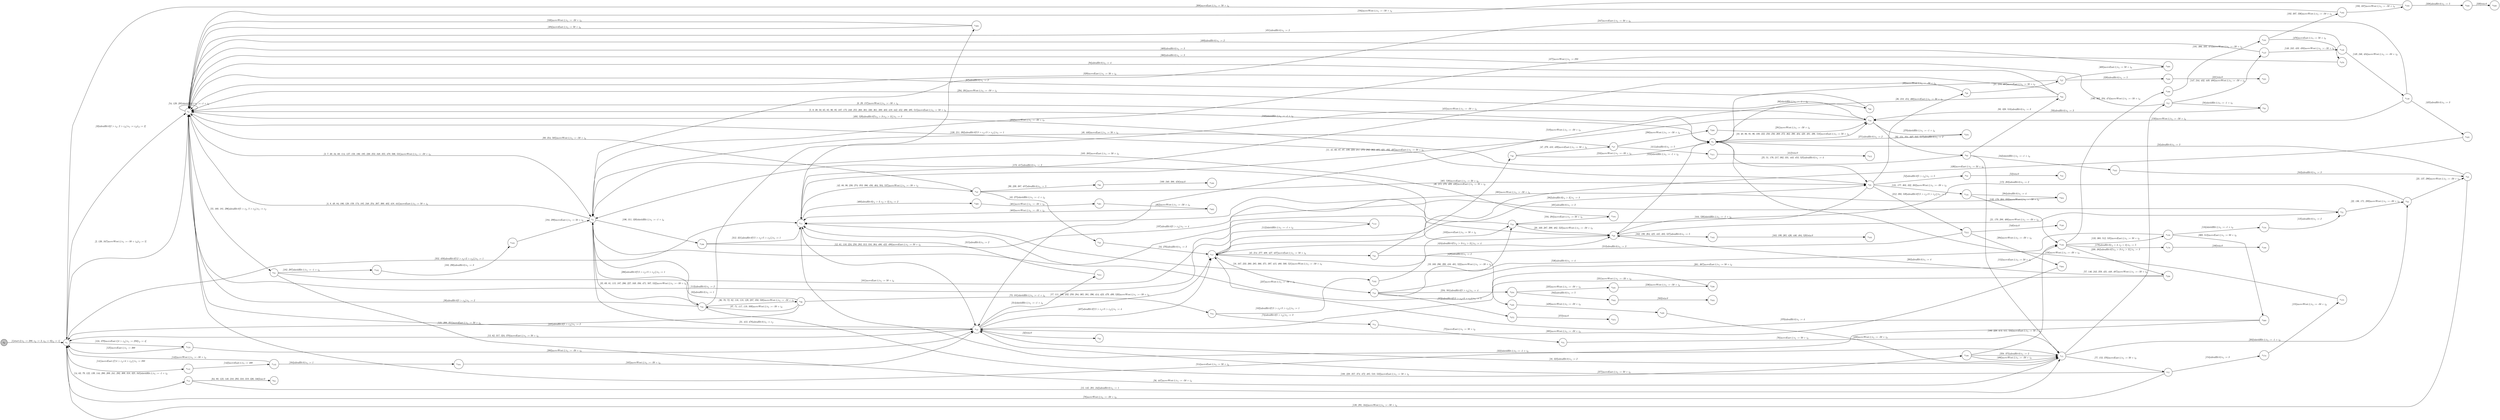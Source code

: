 digraph EFSM{
  graph [rankdir="LR", fontname="Latin Modern Math"];
  node [color="black", fillcolor="white", shape="circle", style="filled", fontname="Latin Modern Math"];
  edge [fontname="Latin Modern Math"];

  s0[fillcolor="gray", label=<s<sub>0</sub>>];
  s1[label=<s<sub>1</sub>>];
  s2[label=<s<sub>2</sub>>];
  s3[label=<s<sub>3</sub>>];
  s5[label=<s<sub>5</sub>>];
  s10[label=<s<sub>10</sub>>];
  s11[label=<s<sub>11</sub>>];
  s12[label=<s<sub>12</sub>>];
  s14[label=<s<sub>14</sub>>];
  s15[label=<s<sub>15</sub>>];
  s17[label=<s<sub>17</sub>>];
  s18[label=<s<sub>18</sub>>];
  s19[label=<s<sub>19</sub>>];
  s20[label=<s<sub>20</sub>>];
  s21[label=<s<sub>21</sub>>];
  s22[label=<s<sub>22</sub>>];
  s23[label=<s<sub>23</sub>>];
  s25[label=<s<sub>25</sub>>];
  s26[label=<s<sub>26</sub>>];
  s27[label=<s<sub>27</sub>>];
  s32[label=<s<sub>32</sub>>];
  s35[label=<s<sub>35</sub>>];
  s36[label=<s<sub>36</sub>>];
  s42[label=<s<sub>42</sub>>];
  s43[label=<s<sub>43</sub>>];
  s45[label=<s<sub>45</sub>>];
  s46[label=<s<sub>46</sub>>];
  s47[label=<s<sub>47</sub>>];
  s52[label=<s<sub>52</sub>>];
  s53[label=<s<sub>53</sub>>];
  s55[label=<s<sub>55</sub>>];
  s57[label=<s<sub>57</sub>>];
  s58[label=<s<sub>58</sub>>];
  s64[label=<s<sub>64</sub>>];
  s66[label=<s<sub>66</sub>>];
  s73[label=<s<sub>73</sub>>];
  s74[label=<s<sub>74</sub>>];
  s75[label=<s<sub>75</sub>>];
  s77[label=<s<sub>77</sub>>];
  s92[label=<s<sub>92</sub>>];
  s93[label=<s<sub>93</sub>>];
  s99[label=<s<sub>99</sub>>];
  s100[label=<s<sub>100</sub>>];
  s102[label=<s<sub>102</sub>>];
  s104[label=<s<sub>104</sub>>];
  s112[label=<s<sub>112</sub>>];
  s124[label=<s<sub>124</sub>>];
  s131[label=<s<sub>131</sub>>];
  s132[label=<s<sub>132</sub>>];
  s133[label=<s<sub>133</sub>>];
  s134[label=<s<sub>134</sub>>];
  s141[label=<s<sub>141</sub>>];
  s142[label=<s<sub>142</sub>>];
  s147[label=<s<sub>147</sub>>];
  s148[label=<s<sub>148</sub>>];
  s149[label=<s<sub>149</sub>>];
  s154[label=<s<sub>154</sub>>];
  s155[label=<s<sub>155</sub>>];
  s162[label=<s<sub>162</sub>>];
  s163[label=<s<sub>163</sub>>];
  s164[label=<s<sub>164</sub>>];
  s179[label=<s<sub>179</sub>>];
  s180[label=<s<sub>180</sub>>];
  s182[label=<s<sub>182</sub>>];
  s183[label=<s<sub>183</sub>>];
  s188[label=<s<sub>188</sub>>];
  s190[label=<s<sub>190</sub>>];
  s191[label=<s<sub>191</sub>>];
  s192[label=<s<sub>192</sub>>];
  s193[label=<s<sub>193</sub>>];
  s196[label=<s<sub>196</sub>>];
  s212[label=<s<sub>212</sub>>];
  s220[label=<s<sub>220</sub>>];
  s221[label=<s<sub>221</sub>>];
  s230[label=<s<sub>230</sub>>];
  s234[label=<s<sub>234</sub>>];
  s235[label=<s<sub>235</sub>>];
  s236[label=<s<sub>236</sub>>];
  s270[label=<s<sub>270</sub>>];
  s280[label=<s<sub>280</sub>>];
  s314[label=<s<sub>314</sub>>];
  s338[label=<s<sub>338</sub>>];
  s339[label=<s<sub>339</sub>>];
  s342[label=<s<sub>342</sub>>];
  s369[label=<s<sub>369</sub>>];
  s372[label=<s<sub>372</sub>>];
  s373[label=<s<sub>373</sub>>];
  s384[label=<s<sub>384</sub>>];
  s394[label=<s<sub>394</sub>>];
  s411[label=<s<sub>411</sub>>];
  s412[label=<s<sub>412</sub>>];
  s428[label=<s<sub>428</sub>>];
  s429[label=<s<sub>429</sub>>];
  s435[label=<s<sub>435</sub>>];
  s460[label=<s<sub>460</sub>>];
  s461[label=<s<sub>461</sub>>];
  s462[label=<s<sub>462</sub>>];
  s468[label=<s<sub>468</sub>>];
  s476[label=<s<sub>476</sub>>];
  s493[label=<s<sub>493</sub>>];
  s502[label=<s<sub>502</sub>>];
  s503[label=<s<sub>503</sub>>];
  s540[label=<s<sub>540</sub>>];

  s0->s1[label=<<i> [1]start:2/o<sub>1</sub> := 200, o<sub>2</sub> := 3, o<sub>3</sub> := 0&#91;r<sub>2</sub> := 1&#93;</i>>];
  s14->s15[label=<<i> [15, 145, 201, 242]alienHit:0/o<sub>1</sub> := 1</i>>];
  s15->s12[label=<<i> [16, 323]alienHit:0/o<sub>1</sub> := 2</i>>];
  s23->s5[label=<<i> [24]alienHit:0/o<sub>1</sub> := 3</i>>];
  s27->s5[label=<<i> [28]moveWest:1/o<sub>1</sub> := -50 + i<sub>0</sub></i>>];
  s5->s2[label=<<i> [6, 29, 157]moveWest:1/o<sub>1</sub> := -50 + i<sub>0</sub></i>>];
  s12->s32[label=<<i> [32]win:0</i>>];
  s1->s2[label=<<i> [33]alienHit:0&#91;2 &gt; r<sub>2</sub>, 2 &gt; r<sub>2</sub>&#93;/o<sub>1</sub> := r<sub>2</sub>&#91;r<sub>2</sub> := 2&#93;</i>>];
  s35->s2[label=<<i> [38]alienHit:0&#91;5 &gt; r<sub>2</sub>&#93;/o<sub>1</sub> := 2</i>>];
  s42->s43[label=<<i> [43, 275]shieldHit:1/o<sub>1</sub> := -1 + i<sub>0</sub></i>>];
  s43->s17[label=<<i> [44, 276]alienHit:0/o<sub>1</sub> := 3</i>>];
  s47->s3[label=<<i> [48, 440]moveEast:1/o<sub>1</sub> := 50 + i<sub>0</sub></i>>];
  s25->s52[label=<<i> [52]alienHit:0&#91;5 &gt; r<sub>2</sub>&#93;/o<sub>1</sub> := 5</i>>];
  s52->s53[label=<<i> [53]win:0</i>>];
  s55->s15[label=<<i> [56, 447]moveWest:1/o<sub>1</sub> := -50 + i<sub>0</sub></i>>];
  s57->s58[label=<<i> [58]shieldHit:1/o<sub>1</sub> := -1 + i<sub>0</sub></i>>];
  s58->s10[label=<<i> [59]alienHit:0/o<sub>1</sub> := 3</i>>];
  s10->s11[label=<<i> [11, 41, 60, 87, 97, 109, 223, 257, 273, 282, 363, 405, 421, 492, 497]moveEast:1/o<sub>1</sub> := 50 + i<sub>0</sub></i>>];
  s5->s66[label=<<i> [66]shieldHit:1/o<sub>1</sub> := -1 + i<sub>0</sub></i>>];
  s66->s2[label=<<i> [67]alienHit:0/o<sub>1</sub> := 2</i>>];
  s36->s73[label=<<i> [73, 101]shieldHit:1/o<sub>1</sub> := -1 + i<sub>0</sub></i>>];
  s73->s74[label=<<i> [74]alienHit:0&#91;5 &gt; r<sub>2</sub>&#93;/o<sub>1</sub> := 3</i>>];
  s74->s75[label=<<i> [75]moveEast:1/o<sub>1</sub> := 50 + i<sub>0</sub></i>>];
  s75->s15[label=<<i> [76]moveEast:1/o<sub>1</sub> := 50 + i<sub>0</sub></i>>];
  s77->s1[label=<<i> [78]moveWest:1/o<sub>1</sub> := -50 + i<sub>0</sub></i>>];
  s36->s3[label=<<i> [83]alienHit:0/o<sub>1</sub> := 1</i>>];
  s93->s2[label=<<i> [94]alienHit:0/o<sub>1</sub> := 4</i>>];
  s73->s102[label=<<i> [102]alienHit:0&#91;!(5 &gt; r<sub>2</sub>&or;5 &gt; r<sub>2</sub>)&#93;/o<sub>1</sub> := 1</i>>];
  s102->s19[label=<<i> [103]moveEast:1/o<sub>1</sub> := 50 + i<sub>0</sub></i>>];
  s19->s104[label=<<i> [104, 204]moveEast:1/o<sub>1</sub> := 50 + i<sub>0</sub></i>>];
  s104->s3[label=<<i> [105, 205]moveEast:1/o<sub>1</sub> := 50 + i<sub>0</sub></i>>];
  s17->s112[label=<<i> [112]shieldHit:1/o<sub>1</sub> := -1 + i<sub>0</sub></i>>];
  s112->s2[label=<<i> [113]alienHit:0/o<sub>1</sub> := 2</i>>];
  s36->s35[label=<<i> [37, 71, 117, 119, 509]moveWest:1/o<sub>1</sub> := -50 + i<sub>0</sub></i>>];
  s35->s36[label=<<i> [36, 70, 72, 82, 116, 118, 120, 207, 350, 508]moveWest:1/o<sub>1</sub> := -50 + i<sub>0</sub></i>>];
  s1->s124[label=<<i> [124, 379]moveEast:1&#91;4 &gt; r<sub>2</sub>&#93;/o<sub>1</sub> := 250&#91;r<sub>2</sub> := 4&#93;</i>>];
  s124->s1[label=<<i> [125]moveEast:1/o<sub>1</sub> := 300</i>>];
  s1->s2[label=<<i> [2, 126, 347]moveWest:1/o<sub>1</sub> := -50 + i<sub>0</sub>&#91;r<sub>2</sub> := 5&#93;</i>>];
  s2->s25[label=<<i> [130, 211, 392]alienHit:0&#91;!(5 &gt; r<sub>2</sub>&or;5 &gt; r<sub>2</sub>)&#93;/o<sub>1</sub> := 1</i>>];
  s133->s134[label=<<i> [134]shieldHit:1/o<sub>1</sub> := -1 + i<sub>0</sub></i>>];
  s134->s21[label=<<i> [135]alienHit:0/o<sub>1</sub> := 2</i>>];
  s1->s141[label=<<i> [141]moveEast:1&#91;!(4 &gt; r<sub>2</sub>&or;4 &gt; r<sub>2</sub>)&#93;/o<sub>1</sub> := 350</i>>];
  s141->s142[label=<<i> [142]moveEast:1/o<sub>1</sub> := 400</i>>];
  s142->s1[label=<<i> [143]moveWest:1/o<sub>1</sub> := -50 + i<sub>0</sub></i>>];
  s149->s10[label=<<i> [150]moveWest:1/o<sub>1</sub> := -50 + i<sub>0</sub></i>>];
  s10->s92[label=<<i> [92, 151, 251, 327, 341, 517]alienHit:0/o<sub>1</sub> := 2</i>>];
  s92->s15[label=<<i> [152]moveEast:1/o<sub>1</sub> := 50 + i<sub>0</sub></i>>];
  s77->s154[label=<<i> [154]alienHit:0/o<sub>1</sub> := 3</i>>];
  s154->s155[label=<<i> [155]moveWest:1/o<sub>1</sub> := -50 + i<sub>0</sub></i>>];
  s155->s5[label=<<i> [156]moveWest:1/o<sub>1</sub> := -50 + i<sub>0</sub></i>>];
  s2->s55[label=<<i> [55, 160, 181, 296]alienHit:0&#91;5 &gt; r<sub>2</sub>, 5 &gt; r<sub>2</sub>&#93;/o<sub>1</sub> := r<sub>2</sub></i>>];
  s55->s20[label=<<i> [161]moveEast:1/o<sub>1</sub> := 50 + i<sub>0</sub></i>>];
  s142->s164[label=<<i> [164]alienHit:0/o<sub>1</sub> := 1</i>>];
  s164->s12[label=<<i> [165]moveWest:1/o<sub>1</sub> := -50 + i<sub>0</sub></i>>];
  s20->s21[label=<<i> [21, 170, 288, 400]moveWest:1/o<sub>1</sub> := -50 + i<sub>0</sub></i>>];
  s21->s22[label=<<i> [22, 136, 171, 289]moveWest:1/o<sub>1</sub> := -50 + i<sub>0</sub></i>>];
  s22->s19[label=<<i> [172, 203]alienHit:0/o<sub>1</sub> := 2</i>>];
  s19->s3[label=<<i> [173, 417]alienHit:0/o<sub>1</sub> := 3</i>>];
  s132->s179[label=<<i> [179]alienHit:0&#91;r<sub>2</sub> &gt; 3, r<sub>2</sub> &gt; 3&#93;/o<sub>1</sub> := 5</i>>];
  s179->s180[label=<<i> [180]win:0</i>>];
  s55->s182[label=<<i> [182, 297]shieldHit:1/o<sub>1</sub> := -1 + i<sub>0</sub></i>>];
  s182->s183[label=<<i> [183, 298]alienHit:0/o<sub>1</sub> := 3</i>>];
  s183->s3[label=<<i> [184, 299]moveEast:1/o<sub>1</sub> := 50 + i<sub>0</sub></i>>];
  s192->s193[label=<<i> [193, 337]moveWest:1/o<sub>1</sub> := -50 + i<sub>0</sub></i>>];
  s193->s2[label=<<i> [194]moveWest:1/o<sub>1</sub> := -50 + i<sub>0</sub></i>>];
  s3->s196[label=<<i> [196, 311, 320]shieldHit:1/o<sub>1</sub> := -1 + i<sub>0</sub></i>>];
  s196->s20[label=<<i> [197]alienHit:0&#91;5 &gt; r<sub>2</sub>&#93;/o<sub>1</sub> := 4</i>>];
  s15->s22[label=<<i> [202]shieldHit:1/o<sub>1</sub> := -1 + i<sub>0</sub></i>>];
  s212->s17[label=<<i> [213]alienHit:0/o<sub>1</sub> := 3</i>>];
  s46->s5[label=<<i> [216]moveWest:1/o<sub>1</sub> := -50 + i<sub>0</sub></i>>];
  s5->s25[label=<<i> [25, 51, 176, 217, 302, 331, 443, 453, 525]alienHit:0/o<sub>1</sub> := 4</i>>];
  s25->s26[label=<<i> [26, 218, 454, 466]moveEast:1/o<sub>1</sub> := 50 + i<sub>0</sub></i>>];
  s26->s27[label=<<i> [27, 219, 467]moveEast:1/o<sub>1</sub> := 50 + i<sub>0</sub></i>>];
  s27->s220[label=<<i> [220]alienHit:0/o<sub>1</sub> := 5</i>>];
  s220->s221[label=<<i> [221]win:0</i>>];
  s12->s2[label=<<i> [225]alienHit:0&#91;5 &gt; r<sub>2</sub>&#93;/o<sub>1</sub> := 2</i>>];
  s132->s230[label=<<i> [230, 262]alienHit:0&#91;!(r<sub>2</sub> &gt; 3&or;r<sub>2</sub> &gt; 3)&#93;/o<sub>1</sub> := 3</i>>];
  s230->s12[label=<<i> [231]moveWest:1/o<sub>1</sub> := -50 + i<sub>0</sub></i>>];
  s18->s234[label=<<i> [234, 501]alienHit:0&#91;5 &gt; r<sub>2</sub>&#93;/o<sub>1</sub> := 4</i>>];
  s234->s235[label=<<i> [235]moveWest:1/o<sub>1</sub> := -50 + i<sub>0</sub></i>>];
  s235->s236[label=<<i> [236]moveWest:1/o<sub>1</sub> := -50 + i<sub>0</sub></i>>];
  s236->s11[label=<<i> [237]moveWest:1/o<sub>1</sub> := -50 + i<sub>0</sub></i>>];
  s148->s149[label=<<i> [149, 246, 434]moveWest:1/o<sub>1</sub> := -50 + i<sub>0</sub></i>>];
  s149->s3[label=<<i> [247]moveEast:1/o<sub>1</sub> := 50 + i<sub>0</sub></i>>];
  s92->s2[label=<<i> [252]moveWest:1/o<sub>1</sub> := -50 + i<sub>0</sub></i>>];
  s18->s132[label=<<i> [261, 367]moveEast:1/o<sub>1</sub> := 50 + i<sub>0</sub></i>>];
  s230->s20[label=<<i> [263]alienHit:0/o<sub>1</sub> := 4</i>>];
  s35->s3[label=<<i> [266]alienHit:0&#91;!(5 &gt; r<sub>2</sub>&or;5 &gt; r<sub>2</sub>)&#93;/o<sub>1</sub> := 1</i>>];
  s10->s270[label=<<i> [270]shieldHit:1/o<sub>1</sub> := -1 + i<sub>0</sub></i>>];
  s270->s5[label=<<i> [271]alienHit:0/o<sub>1</sub> := 2</i>>];
  s47->s280[label=<<i> [280]moveWest:1/o<sub>1</sub> := -50 + i<sub>0</sub></i>>];
  s280->s10[label=<<i> [281]moveWest:1/o<sub>1</sub> := -50 + i<sub>0</sub></i>>];
  s22->s23[label=<<i> [23, 137, 290]moveWest:1/o<sub>1</sub> := -50 + i<sub>0</sub></i>>];
  s23->s1[label=<<i> [138, 291, 344]moveWest:1/o<sub>1</sub> := -50 + i<sub>0</sub></i>>];
  s10->s2[label=<<i> [294, 391]moveWest:1/o<sub>1</sub> := -50 + i<sub>0</sub></i>>];
  s2->s2[label=<<i> [54, 129, 295]shieldHit:1/o<sub>1</sub> := -1 + i<sub>0</sub></i>>];
  s131->s132[label=<<i> [132, 178, 304, 333]moveWest:1/o<sub>1</sub> := -50 + i<sub>0</sub></i>>];
  s191->s192[label=<<i> [192, 307, 336]moveWest:1/o<sub>1</sub> := -50 + i<sub>0</sub></i>>];
  s192->s1[label=<<i> [308]moveEast:1/o<sub>1</sub> := 50 + i<sub>0</sub></i>>];
  s196->s11[label=<<i> [312, 321]alienHit:0&#91;!(5 &gt; r<sub>2</sub>&or;5 &gt; r<sub>2</sub>)&#93;/o<sub>1</sub> := 1</i>>];
  s11->s12[label=<<i> [12, 61, 110, 224, 258, 283, 313, 316, 364, 406, 422, 498]moveEast:1/o<sub>1</sub> := 50 + i<sub>0</sub></i>>];
  s12->s314[label=<<i> [314]shieldHit:1/o<sub>1</sub> := -1 + i<sub>0</sub></i>>];
  s314->s11[label=<<i> [315]alienHit:0/o<sub>1</sub> := 2</i>>];
  s11->s15[label=<<i> [322]shieldHit:1/o<sub>1</sub> := -1 + i<sub>0</sub></i>>];
  s12->s1[label=<<i> [13, 62, 317, 324, 378]moveEast:1/o<sub>1</sub> := 50 + i<sub>0</sub></i>>];
  s1->s14[label=<<i> [14, 63, 79, 122, 139, 144, 200, 209, 241, 292, 309, 318, 325, 345]shieldHit:1/o<sub>1</sub> := -1 + i<sub>0</sub></i>>];
  s14->s64[label=<<i> [64, 80, 123, 140, 210, 293, 310, 319, 326, 346]lose:0</i>>];
  s92->s93[label=<<i> [93, 328, 518]alienHit:0/o<sub>1</sub> := 3</i>>];
  s93->s2[label=<<i> [329]moveEast:1/o<sub>1</sub> := 50 + i<sub>0</sub></i>>];
  s25->s131[label=<<i> [131, 177, 303, 332, 383]moveWest:1/o<sub>1</sub> := -50 + i<sub>0</sub></i>>];
  s132->s190[label=<<i> [190, 305, 334, 474]moveWest:1/o<sub>1</sub> := -50 + i<sub>0</sub></i>>];
  s190->s191[label=<<i> [191, 306, 335, 475]moveWest:1/o<sub>1</sub> := -50 + i<sub>0</sub></i>>];
  s193->s338[label=<<i> [338]alienHit:0/o<sub>1</sub> := 5</i>>];
  s338->s339[label=<<i> [339]win:0</i>>];
  s35->s10[label=<<i> [340]shieldHit:1/o<sub>1</sub> := -1 + i<sub>0</sub></i>>];
  s92->s342[label=<<i> [342]shieldHit:1/o<sub>1</sub> := -1 + i<sub>0</sub></i>>];
  s342->s23[label=<<i> [343]alienHit:0/o<sub>1</sub> := 3</i>>];
  s36->s1[label=<<i> [121, 208, 351]moveEast:1/o<sub>1</sub> := 50 + i<sub>0</sub></i>>];
  s1->s11[label=<<i> [352, 459]alienHit:0&#91;!(2 &gt; r<sub>2</sub>&or;2 &gt; r<sub>2</sub>)&#93;/o<sub>1</sub> := 1</i>>];
  s188->s15[label=<<i> [358, 375]alienHit:0/o<sub>1</sub> := 2</i>>];
  s57->s2[label=<<i> [360]alienHit:0/o<sub>1</sub> := 3</i>>];
  s132->s133[label=<<i> [133, 368, 512, 535]moveEast:1/o<sub>1</sub> := 50 + i<sub>0</sub></i>>];
  s133->s369[label=<<i> [369, 513]moveEast:1/o<sub>1</sub> := 50 + i<sub>0</sub></i>>];
  s369->s17[label=<<i> [370]alienHit:0/o<sub>1</sub> := 4</i>>];
  s18->s372[label=<<i> [372]alienHit:0&#91;!(5 &gt; r<sub>2</sub>&or;5 &gt; r<sub>2</sub>)&#93;/o<sub>1</sub> := 5</i>>];
  s372->s373[label=<<i> [373]win:0</i>>];
  s15->s77[label=<<i> [77, 153, 376]moveEast:1/o<sub>1</sub> := 50 + i<sub>0</sub></i>>];
  s77->s12[label=<<i> [377]moveEast:1/o<sub>1</sub> := 50 + i<sub>0</sub></i>>];
  s124->s12[label=<<i> [380]moveWest:1/o<sub>1</sub> := -50 + i<sub>0</sub></i>>];
  s17->s25[label=<<i> [382]alienHit:0&#91;r<sub>2</sub> &gt; 3&#93;/o<sub>1</sub> := 3</i>>];
  s131->s384[label=<<i> [384]alienHit:0/o<sub>1</sub> := 4</i>>];
  s384->s11[label=<<i> [385]moveWest:1/o<sub>1</sub> := -50 + i<sub>0</sub></i>>];
  s42->s99[label=<<i> [99, 239, 387, 457]alienHit:0/o<sub>1</sub> := 5</i>>];
  s99->s100[label=<<i> [100, 240, 388, 458]win:0</i>>];
  s25->s212[label=<<i> [212, 393, 539]alienHit:0&#91;!(5 &gt; r<sub>2</sub>&or;5 &gt; r<sub>2</sub>)&#93;/o<sub>1</sub> := 2</i>>];
  s212->s394[label=<<i> [394]moveWest:1/o<sub>1</sub> := -50 + i<sub>0</sub></i>>];
  s394->s12[label=<<i> [395]moveWest:1/o<sub>1</sub> := -50 + i<sub>0</sub></i>>];
  s12->s17[label=<<i> [17, 111, 166, 232, 259, 284, 365, 381, 396, 414, 423, 479, 499, 520]moveWest:1/o<sub>1</sub> := -50 + i<sub>0</sub></i>>];
  s18->s19[label=<<i> [19, 168, 286, 398, 416, 481, 522]moveWest:1/o<sub>1</sub> := -50 + i<sub>0</sub></i>>];
  s19->s20[label=<<i> [20, 169, 287, 399, 482, 523]moveWest:1/o<sub>1</sub> := -50 + i<sub>0</sub></i>>];
  s21->s3[label=<<i> [401]alienHit:0/o<sub>1</sub> := 3</i>>];
  s12->s17[label=<<i> [407]alienHit:0&#91;!(5 &gt; r<sub>2</sub>&or;5 &gt; r<sub>2</sub>)&#93;/o<sub>1</sub> := 4</i>>];
  s17->s45[label=<<i> [45, 214, 277, 408, 427, 437]moveEast:1/o<sub>1</sub> := 50 + i<sub>0</sub></i>>];
  s45->s46[label=<<i> [46, 215, 278, 409, 438]moveEast:1/o<sub>1</sub> := 50 + i<sub>0</sub></i>>];
  s46->s47[label=<<i> [47, 279, 410, 439]moveEast:1/o<sub>1</sub> := 50 + i<sub>0</sub></i>>];
  s47->s411[label=<<i> [411]alienHit:0/o<sub>1</sub> := 5</i>>];
  s411->s412[label=<<i> [412]win:0</i>>];
  s3->s12[label=<<i> [31, 413, 478]alienHit:0/o<sub>1</sub> := r<sub>2</sub></i>>];
  s3->s2[label=<<i> [4, 8, 49, 84, 106, 128, 159, 174, 185, 248, 254, 267, 300, 402, 418, 441]moveEast:1/o<sub>1</sub> := 50 + i<sub>0</sub></i>>];
  s17->s20[label=<<i> [424]alienHit:0&#91;!(r<sub>2</sub> &gt; 3&or;r<sub>2</sub> &gt; 3)&#93;/o<sub>1</sub> := 4</i>>];
  s20->s162[label=<<i> [162, 198, 264, 425, 445, 483, 527]alienHit:0/o<sub>1</sub> := 5</i>>];
  s162->s163[label=<<i> [163, 199, 265, 426, 446, 484, 528]win:0</i>>];
  s45->s428[label=<<i> [428]alienHit:0/o<sub>1</sub> := 2</i>>];
  s428->s429[label=<<i> [429]moveWest:1/o<sub>1</sub> := -50 + i<sub>0</sub></i>>];
  s429->s15[label=<<i> [430]moveWest:1/o<sub>1</sub> := -50 + i<sub>0</sub></i>>];
  s15->s57[label=<<i> [57, 146, 243, 359, 431, 448, 487]moveWest:1/o<sub>1</sub> := -50 + i<sub>0</sub></i>>];
  s57->s147[label=<<i> [147, 244, 432, 449, 488]moveWest:1/o<sub>1</sub> := -50 + i<sub>0</sub></i>>];
  s149->s435[label=<<i> [435]alienHit:0/o<sub>1</sub> := 3</i>>];
  s435->s17[label=<<i> [436]moveEast:1/o<sub>1</sub> := 50 + i<sub>0</sub></i>>];
  s25->s20[label=<<i> [444, 526]shieldHit:1/o<sub>1</sub> := -1 + i<sub>0</sub></i>>];
  s147->s148[label=<<i> [148, 245, 433, 450]moveWest:1/o<sub>1</sub> := -50 + i<sub>0</sub></i>>];
  s148->s2[label=<<i> [451]alienHit:0/o<sub>1</sub> := 3</i>>];
  s26->s11[label=<<i> [455]moveWest:1/o<sub>1</sub> := -50 + i<sub>0</sub></i>>];
  s11->s460[label=<<i> [460]alienHit:0&#91;r<sub>2</sub> &gt; 3, r<sub>2</sub> &gt; 3&#93;/o<sub>1</sub> := 2</i>>];
  s460->s461[label=<<i> [461]moveWest:1/o<sub>1</sub> := -50 + i<sub>0</sub></i>>];
  s461->s462[label=<<i> [462]moveWest:1/o<sub>1</sub> := -50 + i<sub>0</sub></i>>];
  s462->s11[label=<<i> [463]moveWest:1/o<sub>1</sub> := -50 + i<sub>0</sub></i>>];
  s11->s42[label=<<i> [42, 88, 98, 238, 274, 353, 386, 456, 464, 504, 537]moveWest:1/o<sub>1</sub> := -50 + i<sub>0</sub></i>>];
  s42->s25[label=<<i> [465, 538]moveEast:1/o<sub>1</sub> := 50 + i<sub>0</sub></i>>];
  s27->s468[label=<<i> [468]moveEast:1/o<sub>1</sub> := 50 + i<sub>0</sub></i>>];
  s468->s2[label=<<i> [469]alienHit:0/o<sub>1</sub> := 3</i>>];
  s2->s3[label=<<i> [3, 7, 30, 34, 68, 114, 127, 158, 186, 195, 226, 253, 348, 355, 470, 506, 531]moveWest:1/o<sub>1</sub> := -50 + i<sub>0</sub></i>>];
  s35->s188[label=<<i> [188, 228, 357, 374, 472, 485, 510, 533]moveEast:1/o<sub>1</sub> := 50 + i<sub>0</sub></i>>];
  s188->s132[label=<<i> [189, 229, 473, 511, 534]moveEast:1/o<sub>1</sub> := 50 + i<sub>0</sub></i>>];
  s191->s476[label=<<i> [476]moveEast:1/o<sub>1</sub> := 50 + i<sub>0</sub></i>>];
  s476->s3[label=<<i> [477]moveWest:1/o<sub>1</sub> := 250</i>>];
  s188->s15[label=<<i> [486]moveWest:1/o<sub>1</sub> := -50 + i<sub>0</sub></i>>];
  s147->s2[label=<<i> [489]alienHit:0/o<sub>1</sub> := 2</i>>];
  s11->s493[label=<<i> [493, 529]alienHit:0&#91;!(r<sub>2</sub> &gt; 3&or;r<sub>2</sub> &gt; 3)&#93;/o<sub>1</sub> := 3</i>>];
  s493->s2[label=<<i> [494]moveEast:1/o<sub>1</sub> := 50 + i<sub>0</sub></i>>];
  s2->s5[label=<<i> [5, 9, 39, 50, 65, 85, 90, 95, 107, 175, 249, 255, 268, 301, 330, 361, 389, 403, 419, 442, 452, 490, 495, 515]moveEast:1/o<sub>1</sub> := 50 + i<sub>0</sub></i>>];
  s234->s502[label=<<i> [502]alienHit:0/o<sub>1</sub> := 5</i>>];
  s502->s503[label=<<i> [503]win:0</i>>];
  s42->s2[label=<<i> [89, 354, 505]moveWest:1/o<sub>1</sub> := -50 + i<sub>0</sub></i>>];
  s369->s2[label=<<i> [514]moveEast:1/o<sub>1</sub> := 50 + i<sub>0</sub></i>>];
  s5->s10[label=<<i> [10, 40, 86, 91, 96, 108, 222, 250, 256, 269, 272, 362, 390, 404, 420, 491, 496, 516]moveEast:1/o<sub>1</sub> := 50 + i<sub>0</sub></i>>];
  s93->s12[label=<<i> [519]moveWest:1/o<sub>1</sub> := -50 + i<sub>0</sub></i>>];
  s17->s18[label=<<i> [18, 167, 233, 260, 285, 366, 371, 397, 415, 480, 500, 521]moveWest:1/o<sub>1</sub> := -50 + i<sub>0</sub></i>>];
  s20->s5[label=<<i> [524]shieldHit:1/o<sub>1</sub> := -1 + i<sub>0</sub></i>>];
  s493->s2[label=<<i> [530]moveWest:1/o<sub>1</sub> := -50 + i<sub>0</sub></i>>];
  s3->s35[label=<<i> [35, 69, 81, 115, 187, 206, 227, 349, 356, 471, 507, 532]moveWest:1/o<sub>1</sub> := -50 + i<sub>0</sub></i>>];
  s133->s11[label=<<i> [536]alienHit:0/o<sub>1</sub> := 4</i>>];
  s212->s540[label=<<i> [540]win:0</i>>];
}